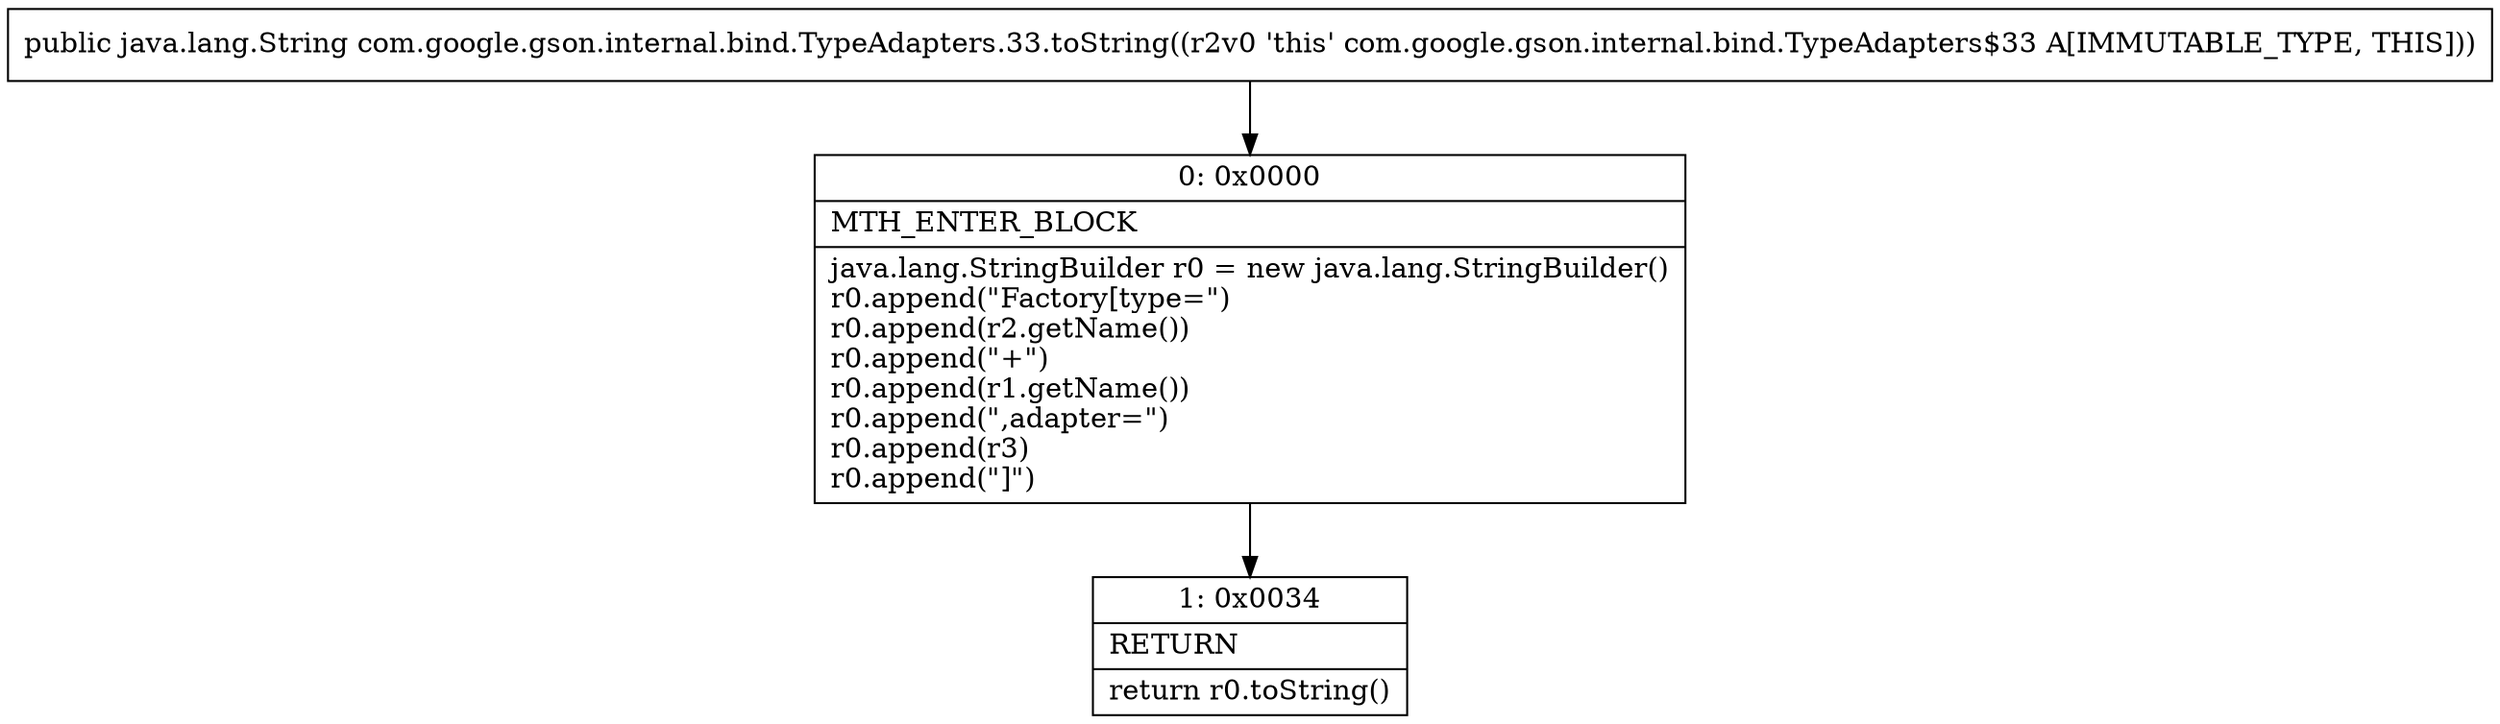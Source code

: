 digraph "CFG forcom.google.gson.internal.bind.TypeAdapters.33.toString()Ljava\/lang\/String;" {
Node_0 [shape=record,label="{0\:\ 0x0000|MTH_ENTER_BLOCK\l|java.lang.StringBuilder r0 = new java.lang.StringBuilder()\lr0.append(\"Factory[type=\")\lr0.append(r2.getName())\lr0.append(\"+\")\lr0.append(r1.getName())\lr0.append(\",adapter=\")\lr0.append(r3)\lr0.append(\"]\")\l}"];
Node_1 [shape=record,label="{1\:\ 0x0034|RETURN\l|return r0.toString()\l}"];
MethodNode[shape=record,label="{public java.lang.String com.google.gson.internal.bind.TypeAdapters.33.toString((r2v0 'this' com.google.gson.internal.bind.TypeAdapters$33 A[IMMUTABLE_TYPE, THIS])) }"];
MethodNode -> Node_0;
Node_0 -> Node_1;
}

